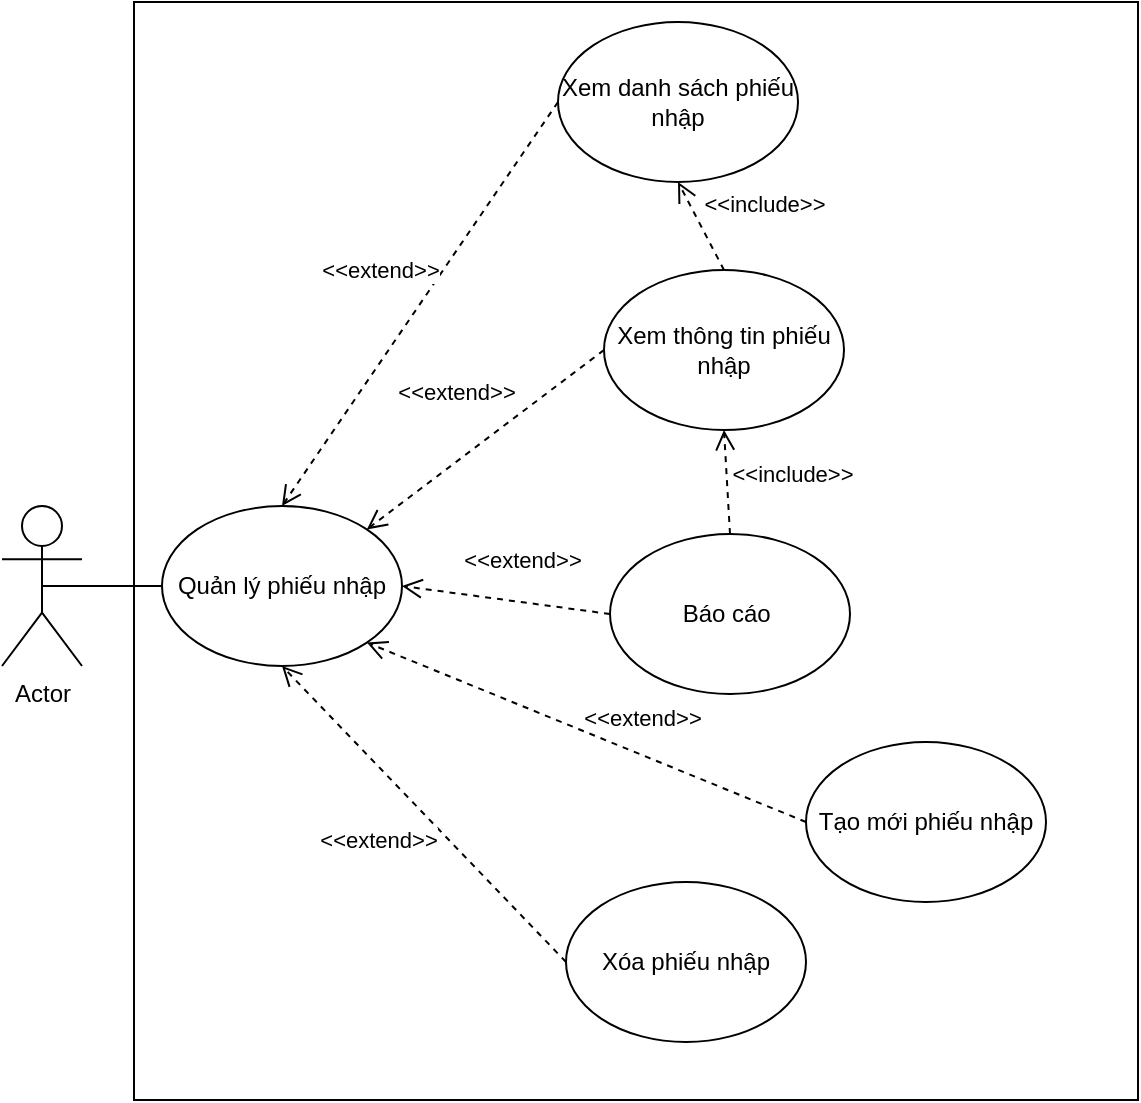 <mxfile version="13.9.9" type="device"><diagram id="bVe8kKURouHjuFMQBazH" name="Page-1"><mxGraphModel dx="852" dy="1634" grid="0" gridSize="10" guides="1" tooltips="1" connect="1" arrows="1" fold="1" page="1" pageScale="1" pageWidth="850" pageHeight="1100" math="0" shadow="0"><root><mxCell id="0"/><mxCell id="1" parent="0"/><mxCell id="DwuZmzdSPIOl9fwr6f0I-1" value="Actor" style="shape=umlActor;verticalLabelPosition=bottom;verticalAlign=top;html=1;outlineConnect=0;" parent="1" vertex="1"><mxGeometry x="240" y="240" width="40" height="80" as="geometry"/></mxCell><mxCell id="DwuZmzdSPIOl9fwr6f0I-2" value="Quản lý phiếu nhập" style="ellipse;whiteSpace=wrap;html=1;" parent="1" vertex="1"><mxGeometry x="320" y="240" width="120" height="80" as="geometry"/></mxCell><mxCell id="DwuZmzdSPIOl9fwr6f0I-3" value="Báo cáo&amp;nbsp;" style="ellipse;whiteSpace=wrap;html=1;" parent="1" vertex="1"><mxGeometry x="544" y="254" width="120" height="80" as="geometry"/></mxCell><mxCell id="DwuZmzdSPIOl9fwr6f0I-4" value="Tạo mới phiếu nhập" style="ellipse;whiteSpace=wrap;html=1;" parent="1" vertex="1"><mxGeometry x="642" y="358" width="120" height="80" as="geometry"/></mxCell><mxCell id="DwuZmzdSPIOl9fwr6f0I-5" value="Xem danh sách phiếu nhập" style="ellipse;whiteSpace=wrap;html=1;" parent="1" vertex="1"><mxGeometry x="518" y="-2" width="120" height="80" as="geometry"/></mxCell><mxCell id="DwuZmzdSPIOl9fwr6f0I-6" value="Xóa phiếu nhập" style="ellipse;whiteSpace=wrap;html=1;" parent="1" vertex="1"><mxGeometry x="522" y="428" width="120" height="80" as="geometry"/></mxCell><mxCell id="DwuZmzdSPIOl9fwr6f0I-9" value="" style="endArrow=none;html=1;exitX=0.5;exitY=0.5;exitDx=0;exitDy=0;exitPerimeter=0;" parent="1" source="DwuZmzdSPIOl9fwr6f0I-1" target="DwuZmzdSPIOl9fwr6f0I-2" edge="1"><mxGeometry width="50" height="50" relative="1" as="geometry"><mxPoint x="210" y="290" as="sourcePoint"/><mxPoint x="260" y="240" as="targetPoint"/></mxGeometry></mxCell><mxCell id="DwuZmzdSPIOl9fwr6f0I-15" value="&amp;lt;&amp;lt;extend&amp;gt;&amp;gt;" style="html=1;verticalAlign=bottom;endArrow=open;dashed=1;endSize=8;exitX=0;exitY=0.5;exitDx=0;exitDy=0;entryX=0.5;entryY=0;entryDx=0;entryDy=0;" parent="1" source="DwuZmzdSPIOl9fwr6f0I-5" target="DwuZmzdSPIOl9fwr6f0I-2" edge="1"><mxGeometry x="0.035" y="-21" relative="1" as="geometry"><mxPoint x="460" y="370" as="sourcePoint"/><mxPoint x="380" y="370" as="targetPoint"/><mxPoint as="offset"/></mxGeometry></mxCell><mxCell id="DwuZmzdSPIOl9fwr6f0I-16" value="&amp;lt;&amp;lt;extend&amp;gt;&amp;gt;" style="html=1;verticalAlign=bottom;endArrow=open;dashed=1;endSize=8;exitX=0;exitY=0.5;exitDx=0;exitDy=0;entryX=0.5;entryY=1;entryDx=0;entryDy=0;" parent="1" source="DwuZmzdSPIOl9fwr6f0I-6" target="DwuZmzdSPIOl9fwr6f0I-2" edge="1"><mxGeometry x="0.003" y="32" relative="1" as="geometry"><mxPoint x="490" y="130" as="sourcePoint"/><mxPoint x="390" y="250" as="targetPoint"/><mxPoint as="offset"/></mxGeometry></mxCell><mxCell id="DwuZmzdSPIOl9fwr6f0I-17" value="&amp;lt;&amp;lt;extend&amp;gt;&amp;gt;" style="html=1;verticalAlign=bottom;endArrow=open;dashed=1;endSize=8;exitX=0;exitY=0.5;exitDx=0;exitDy=0;entryX=1;entryY=0.5;entryDx=0;entryDy=0;" parent="1" source="DwuZmzdSPIOl9fwr6f0I-3" target="DwuZmzdSPIOl9fwr6f0I-2" edge="1"><mxGeometry x="-0.124" y="-13" relative="1" as="geometry"><mxPoint x="500" y="140" as="sourcePoint"/><mxPoint x="400" y="260" as="targetPoint"/><mxPoint y="1" as="offset"/></mxGeometry></mxCell><mxCell id="DwuZmzdSPIOl9fwr6f0I-18" value="&amp;lt;&amp;lt;extend&amp;gt;&amp;gt;" style="html=1;verticalAlign=bottom;endArrow=open;dashed=1;endSize=8;exitX=0;exitY=0.5;exitDx=0;exitDy=0;entryX=1;entryY=1;entryDx=0;entryDy=0;" parent="1" source="DwuZmzdSPIOl9fwr6f0I-4" target="DwuZmzdSPIOl9fwr6f0I-2" edge="1"><mxGeometry x="-0.219" y="-9" relative="1" as="geometry"><mxPoint x="510" y="150" as="sourcePoint"/><mxPoint x="410" y="270" as="targetPoint"/><mxPoint as="offset"/></mxGeometry></mxCell><mxCell id="DwuZmzdSPIOl9fwr6f0I-19" value="" style="rounded=0;whiteSpace=wrap;html=1;gradientColor=#ffffff;labelBackgroundColor=none;noLabel=1;fontColor=none;fillColor=none;" parent="1" vertex="1"><mxGeometry x="306" y="-12" width="502" height="549" as="geometry"/></mxCell><mxCell id="2ZCniZqKuJdqTI0MS7mJ-2" value="Xem thông tin phiếu nhập" style="ellipse;whiteSpace=wrap;html=1;" vertex="1" parent="1"><mxGeometry x="541" y="122" width="120" height="80" as="geometry"/></mxCell><mxCell id="2ZCniZqKuJdqTI0MS7mJ-3" value="&amp;lt;&amp;lt;extend&amp;gt;&amp;gt;" style="html=1;verticalAlign=bottom;endArrow=open;dashed=1;endSize=8;exitX=0;exitY=0.5;exitDx=0;exitDy=0;entryX=1;entryY=0;entryDx=0;entryDy=0;" edge="1" parent="1" source="2ZCniZqKuJdqTI0MS7mJ-2" target="DwuZmzdSPIOl9fwr6f0I-2"><mxGeometry x="0.035" y="-21" relative="1" as="geometry"><mxPoint x="535" y="78" as="sourcePoint"/><mxPoint x="390" y="250" as="targetPoint"/><mxPoint as="offset"/></mxGeometry></mxCell><mxCell id="2ZCniZqKuJdqTI0MS7mJ-4" value="&amp;lt;&amp;lt;include&amp;gt;&amp;gt;" style="html=1;verticalAlign=bottom;endArrow=open;dashed=1;endSize=8;exitX=0.5;exitY=0;exitDx=0;exitDy=0;entryX=0.5;entryY=1;entryDx=0;entryDy=0;" edge="1" parent="1" source="2ZCniZqKuJdqTI0MS7mJ-2" target="DwuZmzdSPIOl9fwr6f0I-5"><mxGeometry x="-0.519" y="-29" relative="1" as="geometry"><mxPoint x="772.57" y="75" as="sourcePoint"/><mxPoint x="669.996" y="165.716" as="targetPoint"/><mxPoint as="offset"/></mxGeometry></mxCell><mxCell id="2ZCniZqKuJdqTI0MS7mJ-5" value="&amp;lt;&amp;lt;include&amp;gt;&amp;gt;" style="html=1;verticalAlign=bottom;endArrow=open;dashed=1;endSize=8;exitX=0.5;exitY=0;exitDx=0;exitDy=0;entryX=0.5;entryY=1;entryDx=0;entryDy=0;" edge="1" parent="1" source="DwuZmzdSPIOl9fwr6f0I-3" target="2ZCniZqKuJdqTI0MS7mJ-2"><mxGeometry x="-0.277" y="-32" relative="1" as="geometry"><mxPoint x="595" y="131" as="sourcePoint"/><mxPoint x="588" y="88" as="targetPoint"/><mxPoint as="offset"/></mxGeometry></mxCell></root></mxGraphModel></diagram></mxfile>
